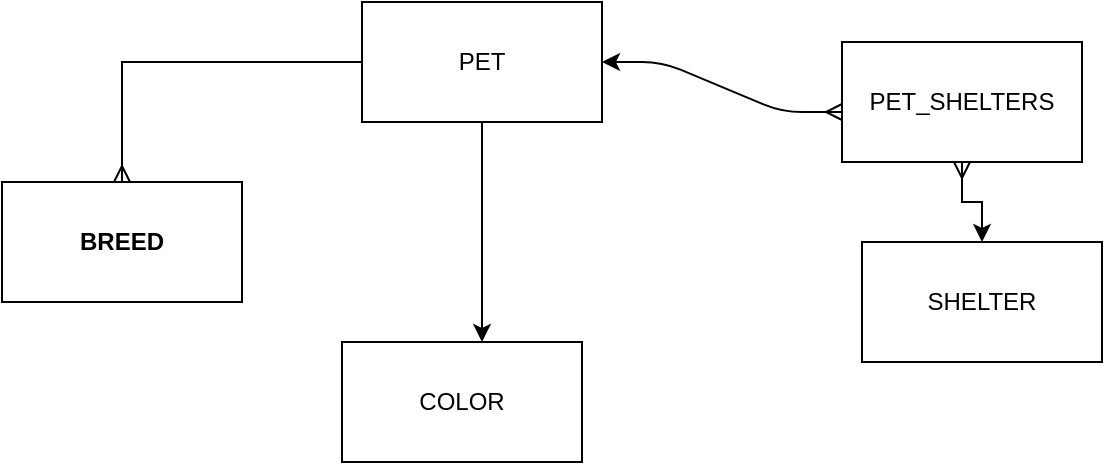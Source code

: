 <mxfile version="20.3.7" type="github">
  <diagram id="R2lEEEUBdFMjLlhIrx00" name="Page-1">
    <mxGraphModel dx="610" dy="340" grid="1" gridSize="10" guides="1" tooltips="1" connect="1" arrows="1" fold="1" page="1" pageScale="1" pageWidth="850" pageHeight="1100" math="0" shadow="0" extFonts="Permanent Marker^https://fonts.googleapis.com/css?family=Permanent+Marker">
      <root>
        <mxCell id="0" />
        <mxCell id="1" parent="0" />
        <mxCell id="C-vyLk0tnHw3VtMMgP7b-1" value="" style="edgeStyle=entityRelationEdgeStyle;endArrow=ERmany;startArrow=classic;endFill=0;startFill=1;" parent="1" source="gdrHPrjxvieABxBhzI8w-6" edge="1">
          <mxGeometry width="100" height="100" relative="1" as="geometry">
            <mxPoint x="370" y="165" as="sourcePoint" />
            <mxPoint x="450" y="195" as="targetPoint" />
          </mxGeometry>
        </mxCell>
        <mxCell id="gdrHPrjxvieABxBhzI8w-2" value="" style="edgeStyle=orthogonalEdgeStyle;rounded=0;orthogonalLoop=1;jettySize=auto;html=1;endArrow=ERmany;endFill=0;" edge="1" parent="1" source="gdrHPrjxvieABxBhzI8w-6" target="gdrHPrjxvieABxBhzI8w-1">
          <mxGeometry relative="1" as="geometry">
            <mxPoint x="245.032" y="220" as="sourcePoint" />
          </mxGeometry>
        </mxCell>
        <mxCell id="gdrHPrjxvieABxBhzI8w-5" style="edgeStyle=orthogonalEdgeStyle;rounded=0;orthogonalLoop=1;jettySize=auto;html=1;endArrow=classic;endFill=1;" edge="1" parent="1" source="gdrHPrjxvieABxBhzI8w-6" target="gdrHPrjxvieABxBhzI8w-4">
          <mxGeometry relative="1" as="geometry">
            <mxPoint x="307.5" y="220" as="sourcePoint" />
            <Array as="points">
              <mxPoint x="270" y="260" />
              <mxPoint x="270" y="260" />
            </Array>
          </mxGeometry>
        </mxCell>
        <mxCell id="gdrHPrjxvieABxBhzI8w-1" value="BREED" style="whiteSpace=wrap;html=1;startSize=30;fontStyle=1;" vertex="1" parent="1">
          <mxGeometry x="30" y="230" width="120" height="60" as="geometry" />
        </mxCell>
        <mxCell id="gdrHPrjxvieABxBhzI8w-3" value="SHELTER" style="rounded=0;whiteSpace=wrap;html=1;" vertex="1" parent="1">
          <mxGeometry x="460" y="260" width="120" height="60" as="geometry" />
        </mxCell>
        <mxCell id="gdrHPrjxvieABxBhzI8w-4" value="COLOR" style="rounded=0;whiteSpace=wrap;html=1;" vertex="1" parent="1">
          <mxGeometry x="200" y="310" width="120" height="60" as="geometry" />
        </mxCell>
        <mxCell id="gdrHPrjxvieABxBhzI8w-6" value="PET" style="rounded=0;whiteSpace=wrap;html=1;" vertex="1" parent="1">
          <mxGeometry x="210" y="140" width="120" height="60" as="geometry" />
        </mxCell>
        <mxCell id="gdrHPrjxvieABxBhzI8w-8" value="" style="edgeStyle=orthogonalEdgeStyle;rounded=0;orthogonalLoop=1;jettySize=auto;html=1;startArrow=ERmany;startFill=0;endArrow=classic;endFill=1;" edge="1" parent="1" source="gdrHPrjxvieABxBhzI8w-7" target="gdrHPrjxvieABxBhzI8w-3">
          <mxGeometry relative="1" as="geometry" />
        </mxCell>
        <mxCell id="gdrHPrjxvieABxBhzI8w-7" value="PET_SHELTERS" style="rounded=0;whiteSpace=wrap;html=1;" vertex="1" parent="1">
          <mxGeometry x="450" y="160" width="120" height="60" as="geometry" />
        </mxCell>
      </root>
    </mxGraphModel>
  </diagram>
</mxfile>
